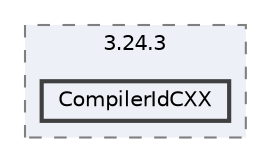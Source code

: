 digraph "/Users/yjack/GitHub/SimEvo/build/CMakeFiles/3.24.3/CompilerIdCXX"
{
 // LATEX_PDF_SIZE
  bgcolor="transparent";
  edge [fontname=Helvetica,fontsize=10,labelfontname=Helvetica,labelfontsize=10];
  node [fontname=Helvetica,fontsize=10,shape=box,height=0.2,width=0.4];
  compound=true
  subgraph clusterdir_df5ce36cd226e9311e0da476ff7ac761 {
    graph [ bgcolor="#edf0f7", pencolor="grey50", label="3.24.3", fontname=Helvetica,fontsize=10 style="filled,dashed", URL="dir_df5ce36cd226e9311e0da476ff7ac761.html",tooltip=""]
  dir_16c8c26a597a490ff435edae6e73b1e4 [label="CompilerIdCXX", fillcolor="#edf0f7", color="grey25", style="filled,bold", URL="dir_16c8c26a597a490ff435edae6e73b1e4.html",tooltip=""];
  }
}
